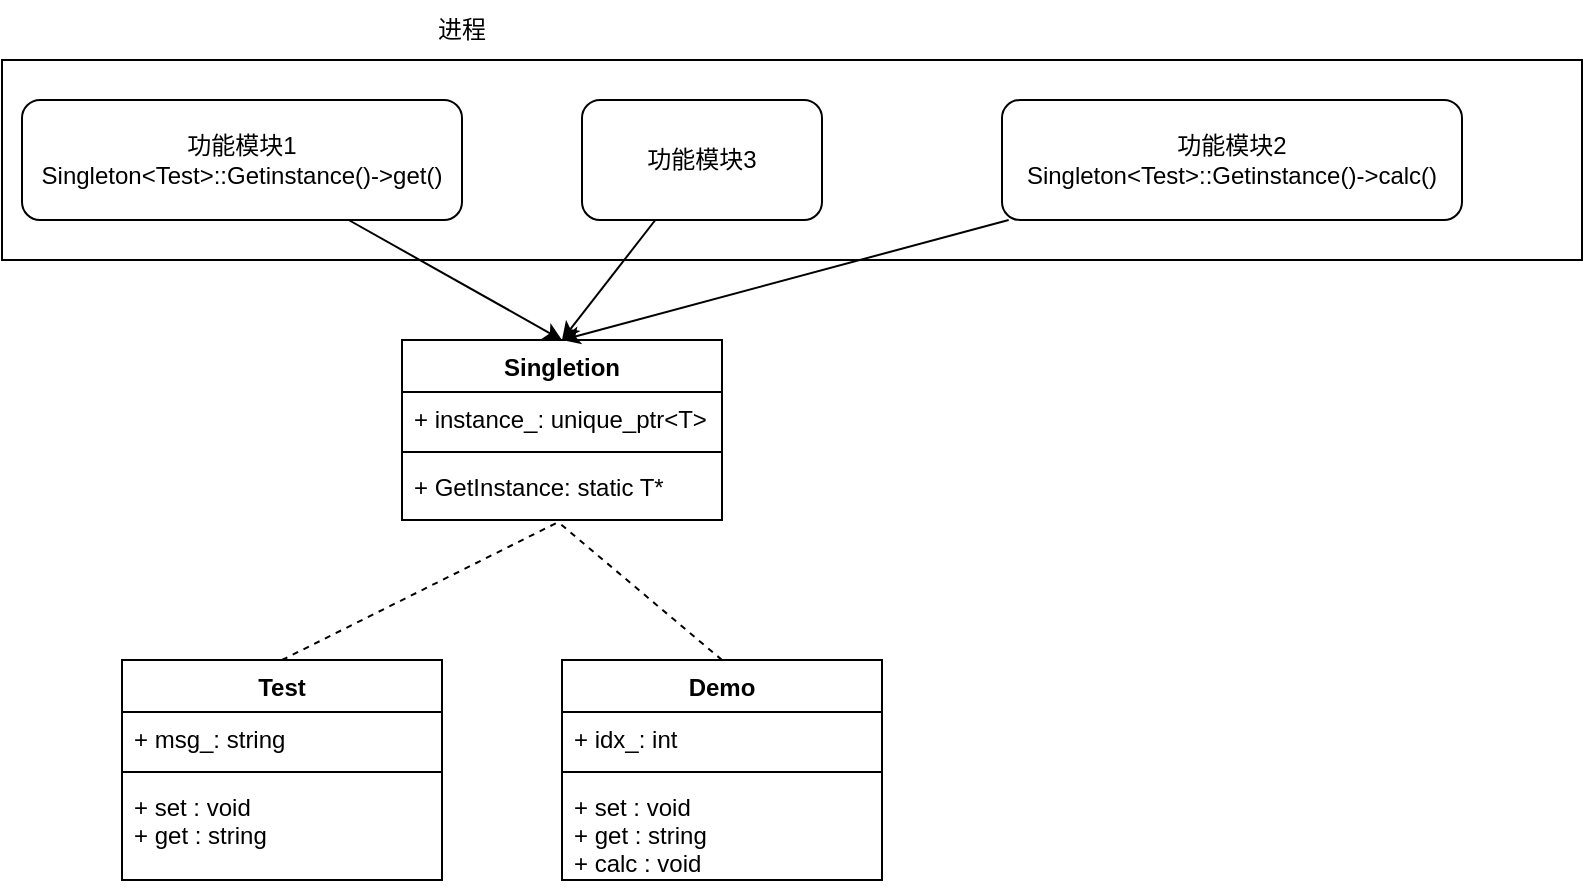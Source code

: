 <mxfile version="17.2.4" type="device" pages="5"><diagram id="qrrrlIdCw-5G0oo2HhsB" name="单例模式"><mxGraphModel dx="2062" dy="1225" grid="0" gridSize="10" guides="1" tooltips="1" connect="1" arrows="1" fold="1" page="1" pageScale="1" pageWidth="827" pageHeight="1169" math="0" shadow="0"><root><mxCell id="0"/><mxCell id="1" parent="0"/><mxCell id="dbH_8U3XuOx2X8y4S-4M-1" value="Singletion" style="swimlane;fontStyle=1;align=center;verticalAlign=top;childLayout=stackLayout;horizontal=1;startSize=26;horizontalStack=0;resizeParent=1;resizeParentMax=0;resizeLast=0;collapsible=1;marginBottom=0;" parent="1" vertex="1"><mxGeometry x="383" y="377" width="160" height="90" as="geometry"/></mxCell><mxCell id="dbH_8U3XuOx2X8y4S-4M-2" value="+ instance_: unique_ptr&lt;T&gt;" style="text;strokeColor=none;fillColor=none;align=left;verticalAlign=top;spacingLeft=4;spacingRight=4;overflow=hidden;rotatable=0;points=[[0,0.5],[1,0.5]];portConstraint=eastwest;" parent="dbH_8U3XuOx2X8y4S-4M-1" vertex="1"><mxGeometry y="26" width="160" height="26" as="geometry"/></mxCell><mxCell id="dbH_8U3XuOx2X8y4S-4M-3" value="" style="line;strokeWidth=1;fillColor=none;align=left;verticalAlign=middle;spacingTop=-1;spacingLeft=3;spacingRight=3;rotatable=0;labelPosition=right;points=[];portConstraint=eastwest;" parent="dbH_8U3XuOx2X8y4S-4M-1" vertex="1"><mxGeometry y="52" width="160" height="8" as="geometry"/></mxCell><mxCell id="dbH_8U3XuOx2X8y4S-4M-4" value="+ GetInstance: static T*" style="text;strokeColor=none;fillColor=none;align=left;verticalAlign=top;spacingLeft=4;spacingRight=4;overflow=hidden;rotatable=0;points=[[0,0.5],[1,0.5]];portConstraint=eastwest;" parent="dbH_8U3XuOx2X8y4S-4M-1" vertex="1"><mxGeometry y="60" width="160" height="30" as="geometry"/></mxCell><mxCell id="dbH_8U3XuOx2X8y4S-4M-5" value="" style="rounded=0;whiteSpace=wrap;html=1;" parent="1" vertex="1"><mxGeometry x="183" y="237" width="790" height="100" as="geometry"/></mxCell><mxCell id="dbH_8U3XuOx2X8y4S-4M-6" value="进程" style="text;html=1;strokeColor=none;fillColor=none;align=center;verticalAlign=middle;whiteSpace=wrap;rounded=0;" parent="1" vertex="1"><mxGeometry x="383" y="207" width="60" height="30" as="geometry"/></mxCell><mxCell id="dbH_8U3XuOx2X8y4S-4M-12" style="edgeStyle=none;rounded=0;orthogonalLoop=1;jettySize=auto;html=1;entryX=0.5;entryY=0;entryDx=0;entryDy=0;" parent="1" source="dbH_8U3XuOx2X8y4S-4M-7" target="dbH_8U3XuOx2X8y4S-4M-1" edge="1"><mxGeometry relative="1" as="geometry"/></mxCell><mxCell id="dbH_8U3XuOx2X8y4S-4M-7" value="功能模块1&lt;br&gt;Singleton&amp;lt;Test&amp;gt;::Getinstance()-&amp;gt;get()" style="rounded=1;whiteSpace=wrap;html=1;" parent="1" vertex="1"><mxGeometry x="193" y="257" width="220" height="60" as="geometry"/></mxCell><mxCell id="dbH_8U3XuOx2X8y4S-4M-10" style="rounded=0;orthogonalLoop=1;jettySize=auto;html=1;entryX=0.5;entryY=0;entryDx=0;entryDy=0;" parent="1" source="dbH_8U3XuOx2X8y4S-4M-8" target="dbH_8U3XuOx2X8y4S-4M-1" edge="1"><mxGeometry relative="1" as="geometry"><mxPoint x="413" y="357" as="targetPoint"/></mxGeometry></mxCell><mxCell id="dbH_8U3XuOx2X8y4S-4M-8" value="功能模块2&lt;br&gt;Singleton&amp;lt;Test&amp;gt;::Getinstance()-&amp;gt;calc()" style="rounded=1;whiteSpace=wrap;html=1;" parent="1" vertex="1"><mxGeometry x="683" y="257" width="230" height="60" as="geometry"/></mxCell><mxCell id="dbH_8U3XuOx2X8y4S-4M-11" style="edgeStyle=none;rounded=0;orthogonalLoop=1;jettySize=auto;html=1;entryX=0.5;entryY=0;entryDx=0;entryDy=0;" parent="1" source="dbH_8U3XuOx2X8y4S-4M-9" target="dbH_8U3XuOx2X8y4S-4M-1" edge="1"><mxGeometry relative="1" as="geometry"/></mxCell><mxCell id="dbH_8U3XuOx2X8y4S-4M-9" value="功能模块3" style="rounded=1;whiteSpace=wrap;html=1;" parent="1" vertex="1"><mxGeometry x="473" y="257" width="120" height="60" as="geometry"/></mxCell><mxCell id="dbH_8U3XuOx2X8y4S-4M-13" value="Test" style="swimlane;fontStyle=1;align=center;verticalAlign=top;childLayout=stackLayout;horizontal=1;startSize=26;horizontalStack=0;resizeParent=1;resizeParentMax=0;resizeLast=0;collapsible=1;marginBottom=0;" parent="1" vertex="1"><mxGeometry x="243" y="537" width="160" height="110" as="geometry"/></mxCell><mxCell id="dbH_8U3XuOx2X8y4S-4M-14" value="+ msg_: string" style="text;strokeColor=none;fillColor=none;align=left;verticalAlign=top;spacingLeft=4;spacingRight=4;overflow=hidden;rotatable=0;points=[[0,0.5],[1,0.5]];portConstraint=eastwest;" parent="dbH_8U3XuOx2X8y4S-4M-13" vertex="1"><mxGeometry y="26" width="160" height="26" as="geometry"/></mxCell><mxCell id="dbH_8U3XuOx2X8y4S-4M-15" value="" style="line;strokeWidth=1;fillColor=none;align=left;verticalAlign=middle;spacingTop=-1;spacingLeft=3;spacingRight=3;rotatable=0;labelPosition=right;points=[];portConstraint=eastwest;" parent="dbH_8U3XuOx2X8y4S-4M-13" vertex="1"><mxGeometry y="52" width="160" height="8" as="geometry"/></mxCell><mxCell id="dbH_8U3XuOx2X8y4S-4M-16" value="+ set : void&#10;+ get : string" style="text;strokeColor=none;fillColor=none;align=left;verticalAlign=top;spacingLeft=4;spacingRight=4;overflow=hidden;rotatable=0;points=[[0,0.5],[1,0.5]];portConstraint=eastwest;" parent="dbH_8U3XuOx2X8y4S-4M-13" vertex="1"><mxGeometry y="60" width="160" height="50" as="geometry"/></mxCell><mxCell id="dbH_8U3XuOx2X8y4S-4M-17" value="Demo" style="swimlane;fontStyle=1;align=center;verticalAlign=top;childLayout=stackLayout;horizontal=1;startSize=26;horizontalStack=0;resizeParent=1;resizeParentMax=0;resizeLast=0;collapsible=1;marginBottom=0;" parent="1" vertex="1"><mxGeometry x="463" y="537" width="160" height="110" as="geometry"/></mxCell><mxCell id="dbH_8U3XuOx2X8y4S-4M-18" value="+ idx_: int" style="text;strokeColor=none;fillColor=none;align=left;verticalAlign=top;spacingLeft=4;spacingRight=4;overflow=hidden;rotatable=0;points=[[0,0.5],[1,0.5]];portConstraint=eastwest;" parent="dbH_8U3XuOx2X8y4S-4M-17" vertex="1"><mxGeometry y="26" width="160" height="26" as="geometry"/></mxCell><mxCell id="dbH_8U3XuOx2X8y4S-4M-19" value="" style="line;strokeWidth=1;fillColor=none;align=left;verticalAlign=middle;spacingTop=-1;spacingLeft=3;spacingRight=3;rotatable=0;labelPosition=right;points=[];portConstraint=eastwest;" parent="dbH_8U3XuOx2X8y4S-4M-17" vertex="1"><mxGeometry y="52" width="160" height="8" as="geometry"/></mxCell><mxCell id="dbH_8U3XuOx2X8y4S-4M-20" value="+ set : void&#10;+ get : string&#10;+ calc : void" style="text;strokeColor=none;fillColor=none;align=left;verticalAlign=top;spacingLeft=4;spacingRight=4;overflow=hidden;rotatable=0;points=[[0,0.5],[1,0.5]];portConstraint=eastwest;" parent="dbH_8U3XuOx2X8y4S-4M-17" vertex="1"><mxGeometry y="60" width="160" height="50" as="geometry"/></mxCell><mxCell id="dbH_8U3XuOx2X8y4S-4M-21" value="" style="endArrow=none;dashed=1;html=1;rounded=0;exitX=0.5;exitY=0;exitDx=0;exitDy=0;entryX=0.496;entryY=1.014;entryDx=0;entryDy=0;entryPerimeter=0;" parent="1" source="dbH_8U3XuOx2X8y4S-4M-13" target="dbH_8U3XuOx2X8y4S-4M-4" edge="1"><mxGeometry width="50" height="50" relative="1" as="geometry"><mxPoint x="433" y="517" as="sourcePoint"/><mxPoint x="483" y="467" as="targetPoint"/></mxGeometry></mxCell><mxCell id="dbH_8U3XuOx2X8y4S-4M-22" value="" style="endArrow=none;dashed=1;html=1;rounded=0;exitX=0.5;exitY=0;exitDx=0;exitDy=0;entryX=0.488;entryY=1.034;entryDx=0;entryDy=0;entryPerimeter=0;" parent="1" source="dbH_8U3XuOx2X8y4S-4M-17" target="dbH_8U3XuOx2X8y4S-4M-4" edge="1"><mxGeometry width="50" height="50" relative="1" as="geometry"><mxPoint x="333" y="547" as="sourcePoint"/><mxPoint x="472.36" y="477.42" as="targetPoint"/></mxGeometry></mxCell></root></mxGraphModel></diagram><diagram id="e-Tb_Yu-XhQD8yLeaHLS" name="简单工厂"><mxGraphModel dx="1718" dy="1021" grid="0" gridSize="10" guides="1" tooltips="1" connect="1" arrows="1" fold="1" page="1" pageScale="1" pageWidth="827" pageHeight="1169" math="0" shadow="0"><root><mxCell id="0"/><mxCell id="1" parent="0"/><mxCell id="NHxoHbFQcbGRi8C_qgKV-1" value="AbstractProduct" style="swimlane;fontStyle=1;align=center;verticalAlign=top;childLayout=stackLayout;horizontal=1;startSize=26;horizontalStack=0;resizeParent=1;resizeParentMax=0;resizeLast=0;collapsible=1;marginBottom=0;" parent="1" vertex="1"><mxGeometry x="285" y="280" width="160" height="86" as="geometry"/></mxCell><mxCell id="NHxoHbFQcbGRi8C_qgKV-2" value="+ field: type" style="text;strokeColor=none;fillColor=none;align=left;verticalAlign=top;spacingLeft=4;spacingRight=4;overflow=hidden;rotatable=0;points=[[0,0.5],[1,0.5]];portConstraint=eastwest;" parent="NHxoHbFQcbGRi8C_qgKV-1" vertex="1"><mxGeometry y="26" width="160" height="26" as="geometry"/></mxCell><mxCell id="NHxoHbFQcbGRi8C_qgKV-3" value="" style="line;strokeWidth=1;fillColor=none;align=left;verticalAlign=middle;spacingTop=-1;spacingLeft=3;spacingRight=3;rotatable=0;labelPosition=right;points=[];portConstraint=eastwest;" parent="NHxoHbFQcbGRi8C_qgKV-1" vertex="1"><mxGeometry y="52" width="160" height="8" as="geometry"/></mxCell><mxCell id="NHxoHbFQcbGRi8C_qgKV-4" value="+ Run(void): virtual void" style="text;strokeColor=none;fillColor=none;align=left;verticalAlign=top;spacingLeft=4;spacingRight=4;overflow=hidden;rotatable=0;points=[[0,0.5],[1,0.5]];portConstraint=eastwest;" parent="NHxoHbFQcbGRi8C_qgKV-1" vertex="1"><mxGeometry y="60" width="160" height="26" as="geometry"/></mxCell><mxCell id="NHxoHbFQcbGRi8C_qgKV-5" value="Extends" style="endArrow=block;endSize=16;endFill=0;html=1;rounded=0;exitX=0.5;exitY=0;exitDx=0;exitDy=0;" parent="1" source="NHxoHbFQcbGRi8C_qgKV-6" target="NHxoHbFQcbGRi8C_qgKV-4" edge="1"><mxGeometry width="160" relative="1" as="geometry"><mxPoint x="324" y="423" as="sourcePoint"/><mxPoint x="484" y="423" as="targetPoint"/></mxGeometry></mxCell><mxCell id="NHxoHbFQcbGRi8C_qgKV-6" value="Product_A" style="swimlane;fontStyle=1;align=center;verticalAlign=top;childLayout=stackLayout;horizontal=1;startSize=26;horizontalStack=0;resizeParent=1;resizeParentMax=0;resizeLast=0;collapsible=1;marginBottom=0;" parent="1" vertex="1"><mxGeometry x="160" y="436" width="160" height="86" as="geometry"/></mxCell><mxCell id="NHxoHbFQcbGRi8C_qgKV-7" value="+ field: type" style="text;strokeColor=none;fillColor=none;align=left;verticalAlign=top;spacingLeft=4;spacingRight=4;overflow=hidden;rotatable=0;points=[[0,0.5],[1,0.5]];portConstraint=eastwest;" parent="NHxoHbFQcbGRi8C_qgKV-6" vertex="1"><mxGeometry y="26" width="160" height="26" as="geometry"/></mxCell><mxCell id="NHxoHbFQcbGRi8C_qgKV-8" value="" style="line;strokeWidth=1;fillColor=none;align=left;verticalAlign=middle;spacingTop=-1;spacingLeft=3;spacingRight=3;rotatable=0;labelPosition=right;points=[];portConstraint=eastwest;" parent="NHxoHbFQcbGRi8C_qgKV-6" vertex="1"><mxGeometry y="52" width="160" height="8" as="geometry"/></mxCell><mxCell id="NHxoHbFQcbGRi8C_qgKV-9" value="+ Run(void): virtual void" style="text;strokeColor=none;fillColor=none;align=left;verticalAlign=top;spacingLeft=4;spacingRight=4;overflow=hidden;rotatable=0;points=[[0,0.5],[1,0.5]];portConstraint=eastwest;" parent="NHxoHbFQcbGRi8C_qgKV-6" vertex="1"><mxGeometry y="60" width="160" height="26" as="geometry"/></mxCell><mxCell id="NHxoHbFQcbGRi8C_qgKV-10" value="Product_B" style="swimlane;fontStyle=1;align=center;verticalAlign=top;childLayout=stackLayout;horizontal=1;startSize=26;horizontalStack=0;resizeParent=1;resizeParentMax=0;resizeLast=0;collapsible=1;marginBottom=0;" parent="1" vertex="1"><mxGeometry x="404" y="436" width="160" height="86" as="geometry"/></mxCell><mxCell id="NHxoHbFQcbGRi8C_qgKV-11" value="+ field: type" style="text;strokeColor=none;fillColor=none;align=left;verticalAlign=top;spacingLeft=4;spacingRight=4;overflow=hidden;rotatable=0;points=[[0,0.5],[1,0.5]];portConstraint=eastwest;" parent="NHxoHbFQcbGRi8C_qgKV-10" vertex="1"><mxGeometry y="26" width="160" height="26" as="geometry"/></mxCell><mxCell id="NHxoHbFQcbGRi8C_qgKV-12" value="" style="line;strokeWidth=1;fillColor=none;align=left;verticalAlign=middle;spacingTop=-1;spacingLeft=3;spacingRight=3;rotatable=0;labelPosition=right;points=[];portConstraint=eastwest;" parent="NHxoHbFQcbGRi8C_qgKV-10" vertex="1"><mxGeometry y="52" width="160" height="8" as="geometry"/></mxCell><mxCell id="NHxoHbFQcbGRi8C_qgKV-13" value="+ Run(void): virtual void" style="text;strokeColor=none;fillColor=none;align=left;verticalAlign=top;spacingLeft=4;spacingRight=4;overflow=hidden;rotatable=0;points=[[0,0.5],[1,0.5]];portConstraint=eastwest;" parent="NHxoHbFQcbGRi8C_qgKV-10" vertex="1"><mxGeometry y="60" width="160" height="26" as="geometry"/></mxCell><mxCell id="NHxoHbFQcbGRi8C_qgKV-14" value="Extends" style="endArrow=block;endSize=16;endFill=0;html=1;rounded=0;exitX=0.5;exitY=0;exitDx=0;exitDy=0;" parent="1" source="NHxoHbFQcbGRi8C_qgKV-10" target="NHxoHbFQcbGRi8C_qgKV-4" edge="1"><mxGeometry width="160" relative="1" as="geometry"><mxPoint x="536" y="405" as="sourcePoint"/><mxPoint x="688.058" y="281" as="targetPoint"/></mxGeometry></mxCell><mxCell id="NHxoHbFQcbGRi8C_qgKV-19" value="EasyFactory" style="swimlane;fontStyle=1;align=center;verticalAlign=top;childLayout=stackLayout;horizontal=1;startSize=26;horizontalStack=0;resizeParent=1;resizeParentMax=0;resizeLast=0;collapsible=1;marginBottom=0;" parent="1" vertex="1"><mxGeometry x="263" y="604" width="204" height="86" as="geometry"/></mxCell><mxCell id="NHxoHbFQcbGRi8C_qgKV-20" value="+ field: type" style="text;strokeColor=none;fillColor=none;align=left;verticalAlign=top;spacingLeft=4;spacingRight=4;overflow=hidden;rotatable=0;points=[[0,0.5],[1,0.5]];portConstraint=eastwest;" parent="NHxoHbFQcbGRi8C_qgKV-19" vertex="1"><mxGeometry y="26" width="204" height="26" as="geometry"/></mxCell><mxCell id="NHxoHbFQcbGRi8C_qgKV-21" value="" style="line;strokeWidth=1;fillColor=none;align=left;verticalAlign=middle;spacingTop=-1;spacingLeft=3;spacingRight=3;rotatable=0;labelPosition=right;points=[];portConstraint=eastwest;" parent="NHxoHbFQcbGRi8C_qgKV-19" vertex="1"><mxGeometry y="52" width="204" height="8" as="geometry"/></mxCell><mxCell id="NHxoHbFQcbGRi8C_qgKV-22" value="+ CreateProduct(P_Type): void" style="text;strokeColor=none;fillColor=none;align=left;verticalAlign=top;spacingLeft=4;spacingRight=4;overflow=hidden;rotatable=0;points=[[0,0.5],[1,0.5]];portConstraint=eastwest;" parent="NHxoHbFQcbGRi8C_qgKV-19" vertex="1"><mxGeometry y="60" width="204" height="26" as="geometry"/></mxCell><mxCell id="NHxoHbFQcbGRi8C_qgKV-23" value="Use" style="endArrow=open;endSize=12;dashed=1;html=1;rounded=0;exitX=0.5;exitY=0;exitDx=0;exitDy=0;" parent="1" source="NHxoHbFQcbGRi8C_qgKV-19" target="NHxoHbFQcbGRi8C_qgKV-9" edge="1"><mxGeometry width="160" relative="1" as="geometry"><mxPoint x="324" y="561" as="sourcePoint"/><mxPoint x="484" y="561" as="targetPoint"/></mxGeometry></mxCell><mxCell id="NHxoHbFQcbGRi8C_qgKV-24" value="Use" style="endArrow=open;endSize=12;dashed=1;html=1;rounded=0;exitX=0.5;exitY=0;exitDx=0;exitDy=0;" parent="1" source="NHxoHbFQcbGRi8C_qgKV-19" target="NHxoHbFQcbGRi8C_qgKV-13" edge="1"><mxGeometry width="160" relative="1" as="geometry"><mxPoint x="397.0" y="629.0" as="sourcePoint"/><mxPoint x="267.373" y="532" as="targetPoint"/></mxGeometry></mxCell></root></mxGraphModel></diagram><diagram id="Y_zjXtXS3ylGX3VRxYwS" name="工厂方法"><mxGraphModel dx="1178" dy="700" grid="1" gridSize="10" guides="1" tooltips="1" connect="1" arrows="1" fold="1" page="1" pageScale="1" pageWidth="827" pageHeight="1169" math="0" shadow="0"><root><mxCell id="0"/><mxCell id="1" parent="0"/><mxCell id="IJWCKjf_UYBO7Mv_gdAy-1" value="AbstractFactory" style="swimlane;fontStyle=1;align=center;verticalAlign=top;childLayout=stackLayout;horizontal=1;startSize=26;horizontalStack=0;resizeParent=1;resizeParentMax=0;resizeLast=0;collapsible=1;marginBottom=0;" vertex="1" parent="1"><mxGeometry x="149" y="434" width="195" height="86" as="geometry"/></mxCell><mxCell id="IJWCKjf_UYBO7Mv_gdAy-2" value="+ field: type" style="text;strokeColor=none;fillColor=none;align=left;verticalAlign=top;spacingLeft=4;spacingRight=4;overflow=hidden;rotatable=0;points=[[0,0.5],[1,0.5]];portConstraint=eastwest;" vertex="1" parent="IJWCKjf_UYBO7Mv_gdAy-1"><mxGeometry y="26" width="195" height="26" as="geometry"/></mxCell><mxCell id="IJWCKjf_UYBO7Mv_gdAy-3" value="" style="line;strokeWidth=1;fillColor=none;align=left;verticalAlign=middle;spacingTop=-1;spacingLeft=3;spacingRight=3;rotatable=0;labelPosition=right;points=[];portConstraint=eastwest;" vertex="1" parent="IJWCKjf_UYBO7Mv_gdAy-1"><mxGeometry y="52" width="195" height="8" as="geometry"/></mxCell><mxCell id="IJWCKjf_UYBO7Mv_gdAy-4" value="+ CreateProduct(void): virtual void" style="text;strokeColor=none;fillColor=none;align=left;verticalAlign=top;spacingLeft=4;spacingRight=4;overflow=hidden;rotatable=0;points=[[0,0.5],[1,0.5]];portConstraint=eastwest;" vertex="1" parent="IJWCKjf_UYBO7Mv_gdAy-1"><mxGeometry y="60" width="195" height="26" as="geometry"/></mxCell><mxCell id="IJWCKjf_UYBO7Mv_gdAy-5" value="AbstraceProduct" style="swimlane;fontStyle=1;align=center;verticalAlign=top;childLayout=stackLayout;horizontal=1;startSize=26;horizontalStack=0;resizeParent=1;resizeParentMax=0;resizeLast=0;collapsible=1;marginBottom=0;" vertex="1" parent="1"><mxGeometry x="488" y="434" width="160" height="86" as="geometry"/></mxCell><mxCell id="IJWCKjf_UYBO7Mv_gdAy-6" value="+ field: type" style="text;strokeColor=none;fillColor=none;align=left;verticalAlign=top;spacingLeft=4;spacingRight=4;overflow=hidden;rotatable=0;points=[[0,0.5],[1,0.5]];portConstraint=eastwest;" vertex="1" parent="IJWCKjf_UYBO7Mv_gdAy-5"><mxGeometry y="26" width="160" height="26" as="geometry"/></mxCell><mxCell id="IJWCKjf_UYBO7Mv_gdAy-7" value="" style="line;strokeWidth=1;fillColor=none;align=left;verticalAlign=middle;spacingTop=-1;spacingLeft=3;spacingRight=3;rotatable=0;labelPosition=right;points=[];portConstraint=eastwest;" vertex="1" parent="IJWCKjf_UYBO7Mv_gdAy-5"><mxGeometry y="52" width="160" height="8" as="geometry"/></mxCell><mxCell id="IJWCKjf_UYBO7Mv_gdAy-8" value="+ Run(void): virtual void" style="text;strokeColor=none;fillColor=none;align=left;verticalAlign=top;spacingLeft=4;spacingRight=4;overflow=hidden;rotatable=0;points=[[0,0.5],[1,0.5]];portConstraint=eastwest;" vertex="1" parent="IJWCKjf_UYBO7Mv_gdAy-5"><mxGeometry y="60" width="160" height="26" as="geometry"/></mxCell><mxCell id="7bsREK-wy5CSQ46RveNM-1" value="Product_A" style="swimlane;fontStyle=1;align=center;verticalAlign=top;childLayout=stackLayout;horizontal=1;startSize=26;horizontalStack=0;resizeParent=1;resizeParentMax=0;resizeLast=0;collapsible=1;marginBottom=0;" vertex="1" parent="1"><mxGeometry x="488" y="596" width="160" height="86" as="geometry"/></mxCell><mxCell id="7bsREK-wy5CSQ46RveNM-2" value="+ field: type" style="text;strokeColor=none;fillColor=none;align=left;verticalAlign=top;spacingLeft=4;spacingRight=4;overflow=hidden;rotatable=0;points=[[0,0.5],[1,0.5]];portConstraint=eastwest;" vertex="1" parent="7bsREK-wy5CSQ46RveNM-1"><mxGeometry y="26" width="160" height="26" as="geometry"/></mxCell><mxCell id="7bsREK-wy5CSQ46RveNM-3" value="" style="line;strokeWidth=1;fillColor=none;align=left;verticalAlign=middle;spacingTop=-1;spacingLeft=3;spacingRight=3;rotatable=0;labelPosition=right;points=[];portConstraint=eastwest;" vertex="1" parent="7bsREK-wy5CSQ46RveNM-1"><mxGeometry y="52" width="160" height="8" as="geometry"/></mxCell><mxCell id="7bsREK-wy5CSQ46RveNM-4" value="+ Run(void): virtual void" style="text;strokeColor=none;fillColor=none;align=left;verticalAlign=top;spacingLeft=4;spacingRight=4;overflow=hidden;rotatable=0;points=[[0,0.5],[1,0.5]];portConstraint=eastwest;" vertex="1" parent="7bsREK-wy5CSQ46RveNM-1"><mxGeometry y="60" width="160" height="26" as="geometry"/></mxCell><mxCell id="7bsREK-wy5CSQ46RveNM-9" value="Extends" style="endArrow=block;endSize=16;endFill=0;html=1;rounded=0;exitX=0.5;exitY=0;exitDx=0;exitDy=0;" edge="1" parent="1" source="7bsREK-wy5CSQ46RveNM-1" target="IJWCKjf_UYBO7Mv_gdAy-8"><mxGeometry width="160" relative="1" as="geometry"><mxPoint x="323" y="566" as="sourcePoint"/><mxPoint x="483" y="566" as="targetPoint"/></mxGeometry></mxCell><mxCell id="7bsREK-wy5CSQ46RveNM-11" value="Factory_A" style="swimlane;fontStyle=1;align=center;verticalAlign=top;childLayout=stackLayout;horizontal=1;startSize=26;horizontalStack=0;resizeParent=1;resizeParentMax=0;resizeLast=0;collapsible=1;marginBottom=0;" vertex="1" parent="1"><mxGeometry x="149" y="596" width="195" height="86" as="geometry"/></mxCell><mxCell id="7bsREK-wy5CSQ46RveNM-12" value="+ field: type" style="text;strokeColor=none;fillColor=none;align=left;verticalAlign=top;spacingLeft=4;spacingRight=4;overflow=hidden;rotatable=0;points=[[0,0.5],[1,0.5]];portConstraint=eastwest;" vertex="1" parent="7bsREK-wy5CSQ46RveNM-11"><mxGeometry y="26" width="195" height="26" as="geometry"/></mxCell><mxCell id="7bsREK-wy5CSQ46RveNM-13" value="" style="line;strokeWidth=1;fillColor=none;align=left;verticalAlign=middle;spacingTop=-1;spacingLeft=3;spacingRight=3;rotatable=0;labelPosition=right;points=[];portConstraint=eastwest;" vertex="1" parent="7bsREK-wy5CSQ46RveNM-11"><mxGeometry y="52" width="195" height="8" as="geometry"/></mxCell><mxCell id="7bsREK-wy5CSQ46RveNM-14" value="+ CreateProduct(void): virtual void" style="text;strokeColor=none;fillColor=none;align=left;verticalAlign=top;spacingLeft=4;spacingRight=4;overflow=hidden;rotatable=0;points=[[0,0.5],[1,0.5]];portConstraint=eastwest;" vertex="1" parent="7bsREK-wy5CSQ46RveNM-11"><mxGeometry y="60" width="195" height="26" as="geometry"/></mxCell><mxCell id="7bsREK-wy5CSQ46RveNM-15" value="Extends" style="endArrow=block;endSize=16;endFill=0;html=1;rounded=0;exitX=0.5;exitY=0;exitDx=0;exitDy=0;" edge="1" parent="1" source="7bsREK-wy5CSQ46RveNM-11" target="IJWCKjf_UYBO7Mv_gdAy-4"><mxGeometry width="160" relative="1" as="geometry"><mxPoint x="383" y="547" as="sourcePoint"/><mxPoint x="383" y="471" as="targetPoint"/></mxGeometry></mxCell><mxCell id="7bsREK-wy5CSQ46RveNM-16" value="Use" style="endArrow=open;endSize=12;dashed=1;html=1;rounded=0;exitX=1;exitY=0.5;exitDx=0;exitDy=0;entryX=0;entryY=0.5;entryDx=0;entryDy=0;" edge="1" parent="1" source="7bsREK-wy5CSQ46RveNM-12" target="7bsREK-wy5CSQ46RveNM-2"><mxGeometry width="160" relative="1" as="geometry"><mxPoint x="359" y="601" as="sourcePoint"/><mxPoint x="519" y="601" as="targetPoint"/></mxGeometry></mxCell><mxCell id="7bsREK-wy5CSQ46RveNM-17" value="User" style="swimlane;fontStyle=1;align=center;verticalAlign=top;childLayout=stackLayout;horizontal=1;startSize=26;horizontalStack=0;resizeParent=1;resizeParentMax=0;resizeLast=0;collapsible=1;marginBottom=0;" vertex="1" parent="1"><mxGeometry x="318" y="280" width="191" height="86" as="geometry"/></mxCell><mxCell id="7bsREK-wy5CSQ46RveNM-18" value="+ factory_: AbstractFactory*" style="text;strokeColor=none;fillColor=none;align=left;verticalAlign=top;spacingLeft=4;spacingRight=4;overflow=hidden;rotatable=0;points=[[0,0.5],[1,0.5]];portConstraint=eastwest;" vertex="1" parent="7bsREK-wy5CSQ46RveNM-17"><mxGeometry y="26" width="191" height="26" as="geometry"/></mxCell><mxCell id="7bsREK-wy5CSQ46RveNM-19" value="" style="line;strokeWidth=1;fillColor=none;align=left;verticalAlign=middle;spacingTop=-1;spacingLeft=3;spacingRight=3;rotatable=0;labelPosition=right;points=[];portConstraint=eastwest;" vertex="1" parent="7bsREK-wy5CSQ46RveNM-17"><mxGeometry y="52" width="191" height="8" as="geometry"/></mxCell><mxCell id="7bsREK-wy5CSQ46RveNM-20" value="+ Exe(void): void" style="text;strokeColor=none;fillColor=none;align=left;verticalAlign=top;spacingLeft=4;spacingRight=4;overflow=hidden;rotatable=0;points=[[0,0.5],[1,0.5]];portConstraint=eastwest;" vertex="1" parent="7bsREK-wy5CSQ46RveNM-17"><mxGeometry y="60" width="191" height="26" as="geometry"/></mxCell><mxCell id="7bsREK-wy5CSQ46RveNM-21" value="Use" style="endArrow=open;endSize=12;dashed=1;html=1;rounded=0;exitX=0.5;exitY=1;exitDx=0;exitDy=0;entryX=0.5;entryY=0;entryDx=0;entryDy=0;" edge="1" parent="1" source="7bsREK-wy5CSQ46RveNM-17" target="IJWCKjf_UYBO7Mv_gdAy-5"><mxGeometry width="160" relative="1" as="geometry"><mxPoint x="380" y="420" as="sourcePoint"/><mxPoint x="524" y="420" as="targetPoint"/></mxGeometry></mxCell><mxCell id="7bsREK-wy5CSQ46RveNM-22" value="" style="endArrow=open;endFill=1;endSize=12;html=1;rounded=0;exitX=0.511;exitY=1.092;exitDx=0;exitDy=0;exitPerimeter=0;entryX=0.5;entryY=0;entryDx=0;entryDy=0;" edge="1" parent="1" source="7bsREK-wy5CSQ46RveNM-20" target="IJWCKjf_UYBO7Mv_gdAy-1"><mxGeometry width="160" relative="1" as="geometry"><mxPoint x="360" y="430" as="sourcePoint"/><mxPoint x="520" y="430" as="targetPoint"/></mxGeometry></mxCell></root></mxGraphModel></diagram><diagram id="gNl_UO_lrPkELNIJJXEe" name="观察者模式"><mxGraphModel dx="1793" dy="921" grid="0" gridSize="10" guides="1" tooltips="1" connect="1" arrows="1" fold="1" page="1" pageScale="1" pageWidth="850" pageHeight="1100" math="0" shadow="0"><root><mxCell id="CIEJ68sqy-ieF9hHb4uX-0"/><mxCell id="CIEJ68sqy-ieF9hHb4uX-1" parent="CIEJ68sqy-ieF9hHb4uX-0"/><mxCell id="JgXXEP1dpcRPrWn6Xntq-0" value="SubjectBase" style="swimlane;fontStyle=1;align=center;verticalAlign=top;childLayout=stackLayout;horizontal=1;startSize=26;horizontalStack=0;resizeParent=1;resizeParentMax=0;resizeLast=0;collapsible=1;marginBottom=0;" parent="CIEJ68sqy-ieF9hHb4uX-1" vertex="1"><mxGeometry x="140" y="140" width="220" height="120" as="geometry"/></mxCell><mxCell id="JgXXEP1dpcRPrWn6Xntq-1" value="+ observers_: list&lt;ObserverBase*&gt;" style="text;strokeColor=none;fillColor=none;align=left;verticalAlign=top;spacingLeft=4;spacingRight=4;overflow=hidden;rotatable=0;points=[[0,0.5],[1,0.5]];portConstraint=eastwest;" parent="JgXXEP1dpcRPrWn6Xntq-0" vertex="1"><mxGeometry y="26" width="220" height="26" as="geometry"/></mxCell><mxCell id="JgXXEP1dpcRPrWn6Xntq-2" value="" style="line;strokeWidth=1;fillColor=none;align=left;verticalAlign=middle;spacingTop=-1;spacingLeft=3;spacingRight=3;rotatable=0;labelPosition=right;points=[];portConstraint=eastwest;" parent="JgXXEP1dpcRPrWn6Xntq-0" vertex="1"><mxGeometry y="52" width="220" height="8" as="geometry"/></mxCell><mxCell id="JgXXEP1dpcRPrWn6Xntq-3" value="+ Notify(void): virtual void&#10;+ Attach(ObserverBase*):virtual void&#10;+ Detach(ObserverBase*): virtual void" style="text;strokeColor=none;fillColor=none;align=left;verticalAlign=top;spacingLeft=4;spacingRight=4;overflow=hidden;rotatable=0;points=[[0,0.5],[1,0.5]];portConstraint=eastwest;" parent="JgXXEP1dpcRPrWn6Xntq-0" vertex="1"><mxGeometry y="60" width="220" height="60" as="geometry"/></mxCell><mxCell id="JgXXEP1dpcRPrWn6Xntq-8" value="ObserverBase" style="swimlane;fontStyle=1;align=center;verticalAlign=top;childLayout=stackLayout;horizontal=1;startSize=26;horizontalStack=0;resizeParent=1;resizeParentMax=0;resizeLast=0;collapsible=1;marginBottom=0;" parent="CIEJ68sqy-ieF9hHb4uX-1" vertex="1"><mxGeometry x="520" y="160" width="160" height="60" as="geometry"/></mxCell><mxCell id="JgXXEP1dpcRPrWn6Xntq-10" value="" style="line;strokeWidth=1;fillColor=none;align=left;verticalAlign=middle;spacingTop=-1;spacingLeft=3;spacingRight=3;rotatable=0;labelPosition=right;points=[];portConstraint=eastwest;" parent="JgXXEP1dpcRPrWn6Xntq-8" vertex="1"><mxGeometry y="26" width="160" height="8" as="geometry"/></mxCell><mxCell id="JgXXEP1dpcRPrWn6Xntq-11" value="+ Func()：virtual void" style="text;strokeColor=none;fillColor=none;align=left;verticalAlign=top;spacingLeft=4;spacingRight=4;overflow=hidden;rotatable=0;points=[[0,0.5],[1,0.5]];portConstraint=eastwest;" parent="JgXXEP1dpcRPrWn6Xntq-8" vertex="1"><mxGeometry y="34" width="160" height="26" as="geometry"/></mxCell><mxCell id="JgXXEP1dpcRPrWn6Xntq-14" value="Extends" style="endArrow=block;endSize=16;endFill=0;html=1;exitX=0.5;exitY=0;exitDx=0;exitDy=0;" parent="CIEJ68sqy-ieF9hHb4uX-1" source="JgXXEP1dpcRPrWn6Xntq-15" target="JgXXEP1dpcRPrWn6Xntq-3" edge="1"><mxGeometry width="160" relative="1" as="geometry"><mxPoint x="293" y="343" as="sourcePoint"/><mxPoint x="160" y="340" as="targetPoint"/></mxGeometry></mxCell><mxCell id="JgXXEP1dpcRPrWn6Xntq-15" value="SubjectHello" style="swimlane;fontStyle=1;align=center;verticalAlign=top;childLayout=stackLayout;horizontal=1;startSize=26;horizontalStack=0;resizeParent=1;resizeParentMax=0;resizeLast=0;collapsible=1;marginBottom=0;" parent="CIEJ68sqy-ieF9hHb4uX-1" vertex="1"><mxGeometry x="90" y="363" width="200" height="34" as="geometry"/></mxCell><mxCell id="JgXXEP1dpcRPrWn6Xntq-17" value="" style="line;strokeWidth=1;fillColor=none;align=left;verticalAlign=middle;spacingTop=-1;spacingLeft=3;spacingRight=3;rotatable=0;labelPosition=right;points=[];portConstraint=eastwest;" parent="JgXXEP1dpcRPrWn6Xntq-15" vertex="1"><mxGeometry y="26" width="200" height="8" as="geometry"/></mxCell><mxCell id="JgXXEP1dpcRPrWn6Xntq-19" value="Extends" style="endArrow=block;endSize=16;endFill=0;html=1;exitX=0.5;exitY=0;exitDx=0;exitDy=0;" parent="CIEJ68sqy-ieF9hHb4uX-1" source="JgXXEP1dpcRPrWn6Xntq-20" edge="1" target="JgXXEP1dpcRPrWn6Xntq-11"><mxGeometry width="160" relative="1" as="geometry"><mxPoint x="477" y="293" as="sourcePoint"/><mxPoint x="530" y="350" as="targetPoint"/></mxGeometry></mxCell><mxCell id="JgXXEP1dpcRPrWn6Xntq-20" value="ObserverA" style="swimlane;fontStyle=1;align=center;verticalAlign=top;childLayout=stackLayout;horizontal=1;startSize=26;horizontalStack=0;resizeParent=1;resizeParentMax=0;resizeLast=0;collapsible=1;marginBottom=0;" parent="CIEJ68sqy-ieF9hHb4uX-1" vertex="1"><mxGeometry x="450" y="350" width="160" height="60" as="geometry"/></mxCell><mxCell id="JgXXEP1dpcRPrWn6Xntq-21" value="" style="line;strokeWidth=1;fillColor=none;align=left;verticalAlign=middle;spacingTop=-1;spacingLeft=3;spacingRight=3;rotatable=0;labelPosition=right;points=[];portConstraint=eastwest;" parent="JgXXEP1dpcRPrWn6Xntq-20" vertex="1"><mxGeometry y="26" width="160" height="8" as="geometry"/></mxCell><mxCell id="JgXXEP1dpcRPrWn6Xntq-22" value="+ Func()：virtual void" style="text;strokeColor=none;fillColor=none;align=left;verticalAlign=top;spacingLeft=4;spacingRight=4;overflow=hidden;rotatable=0;points=[[0,0.5],[1,0.5]];portConstraint=eastwest;" parent="JgXXEP1dpcRPrWn6Xntq-20" vertex="1"><mxGeometry y="34" width="160" height="26" as="geometry"/></mxCell><mxCell id="JgXXEP1dpcRPrWn6Xntq-23" value="Extends" style="endArrow=block;endSize=16;endFill=0;html=1;exitX=0.5;exitY=0;exitDx=0;exitDy=0;" parent="CIEJ68sqy-ieF9hHb4uX-1" source="JgXXEP1dpcRPrWn6Xntq-24" edge="1" target="JgXXEP1dpcRPrWn6Xntq-11"><mxGeometry width="160" relative="1" as="geometry"><mxPoint x="370" y="350" as="sourcePoint"/><mxPoint x="714" y="231" as="targetPoint"/></mxGeometry></mxCell><mxCell id="JgXXEP1dpcRPrWn6Xntq-24" value="ObserverB" style="swimlane;fontStyle=1;align=center;verticalAlign=top;childLayout=stackLayout;horizontal=1;startSize=26;horizontalStack=0;resizeParent=1;resizeParentMax=0;resizeLast=0;collapsible=1;marginBottom=0;" parent="CIEJ68sqy-ieF9hHb4uX-1" vertex="1"><mxGeometry x="630" y="350" width="160" height="60" as="geometry"/></mxCell><mxCell id="JgXXEP1dpcRPrWn6Xntq-25" value="" style="line;strokeWidth=1;fillColor=none;align=left;verticalAlign=middle;spacingTop=-1;spacingLeft=3;spacingRight=3;rotatable=0;labelPosition=right;points=[];portConstraint=eastwest;" parent="JgXXEP1dpcRPrWn6Xntq-24" vertex="1"><mxGeometry y="26" width="160" height="8" as="geometry"/></mxCell><mxCell id="JgXXEP1dpcRPrWn6Xntq-26" value="+ Func()：virtual void" style="text;strokeColor=none;fillColor=none;align=left;verticalAlign=top;spacingLeft=4;spacingRight=4;overflow=hidden;rotatable=0;points=[[0,0.5],[1,0.5]];portConstraint=eastwest;" parent="JgXXEP1dpcRPrWn6Xntq-24" vertex="1"><mxGeometry y="34" width="160" height="26" as="geometry"/></mxCell><mxCell id="iPdwi_vmNkMCpWb-9Gqq-0" value="" style="endArrow=open;startArrow=none;endFill=0;startFill=0;endSize=8;html=1;verticalAlign=bottom;labelBackgroundColor=none;strokeWidth=1;rounded=0;exitX=1;exitY=0.5;exitDx=0;exitDy=0;entryX=0;entryY=0.5;entryDx=0;entryDy=0;" edge="1" parent="CIEJ68sqy-ieF9hHb4uX-1" source="JgXXEP1dpcRPrWn6Xntq-3" target="JgXXEP1dpcRPrWn6Xntq-11"><mxGeometry width="160" relative="1" as="geometry"><mxPoint x="344" y="622" as="sourcePoint"/><mxPoint x="504" y="622" as="targetPoint"/></mxGeometry></mxCell></root></mxGraphModel></diagram><diagram id="Ki0A0HQZrWGoqoixrF8Y" name="发布-订阅模式"><mxGraphModel dx="2062" dy="1225" grid="1" gridSize="10" guides="1" tooltips="1" connect="1" arrows="1" fold="1" page="1" pageScale="1" pageWidth="850" pageHeight="1100" math="0" shadow="0"><root><mxCell id="tJzDRIySH3TiGUXYauSj-0"/><mxCell id="tJzDRIySH3TiGUXYauSj-1" parent="tJzDRIySH3TiGUXYauSj-0"/><mxCell id="tJzDRIySH3TiGUXYauSj-2" value="PublisherBase" style="swimlane;fontStyle=1;align=center;verticalAlign=top;childLayout=stackLayout;horizontal=1;startSize=26;horizontalStack=0;resizeParent=1;resizeParentMax=0;resizeLast=0;collapsible=1;marginBottom=0;" parent="tJzDRIySH3TiGUXYauSj-1" vertex="1"><mxGeometry x="120" y="180" width="160" height="86" as="geometry"/></mxCell><mxCell id="tJzDRIySH3TiGUXYauSj-3" value="+ field: type" style="text;strokeColor=none;fillColor=none;align=left;verticalAlign=top;spacingLeft=4;spacingRight=4;overflow=hidden;rotatable=0;points=[[0,0.5],[1,0.5]];portConstraint=eastwest;" parent="tJzDRIySH3TiGUXYauSj-2" vertex="1"><mxGeometry y="26" width="160" height="26" as="geometry"/></mxCell><mxCell id="tJzDRIySH3TiGUXYauSj-4" value="" style="line;strokeWidth=1;fillColor=none;align=left;verticalAlign=middle;spacingTop=-1;spacingLeft=3;spacingRight=3;rotatable=0;labelPosition=right;points=[];portConstraint=eastwest;" parent="tJzDRIySH3TiGUXYauSj-2" vertex="1"><mxGeometry y="52" width="160" height="8" as="geometry"/></mxCell><mxCell id="tJzDRIySH3TiGUXYauSj-5" value="+ method(type): type" style="text;strokeColor=none;fillColor=none;align=left;verticalAlign=top;spacingLeft=4;spacingRight=4;overflow=hidden;rotatable=0;points=[[0,0.5],[1,0.5]];portConstraint=eastwest;" parent="tJzDRIySH3TiGUXYauSj-2" vertex="1"><mxGeometry y="60" width="160" height="26" as="geometry"/></mxCell></root></mxGraphModel></diagram></mxfile>